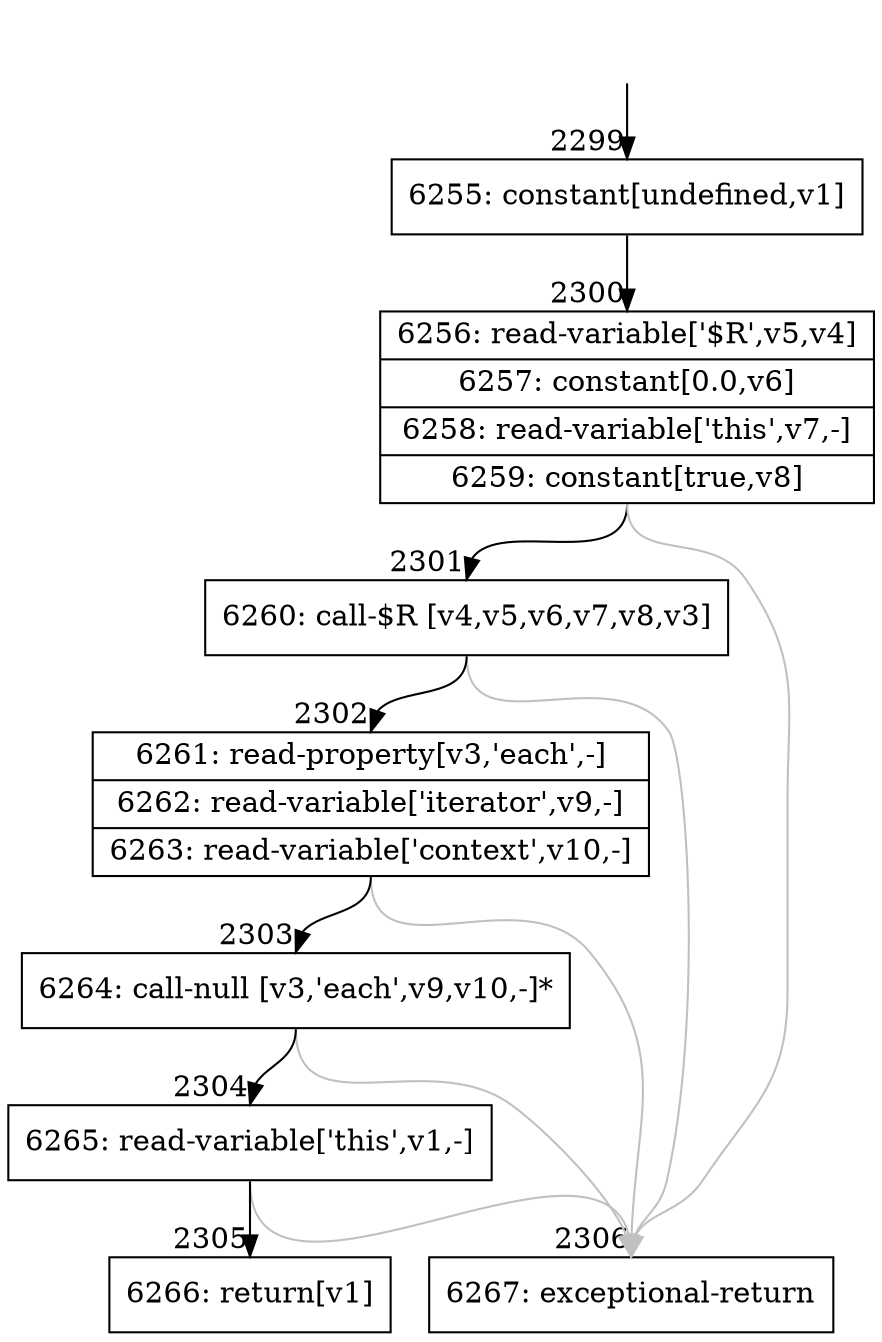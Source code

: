 digraph {
rankdir="TD"
BB_entry208[shape=none,label=""];
BB_entry208 -> BB2299 [tailport=s, headport=n, headlabel="    2299"]
BB2299 [shape=record label="{6255: constant[undefined,v1]}" ] 
BB2299 -> BB2300 [tailport=s, headport=n, headlabel="      2300"]
BB2300 [shape=record label="{6256: read-variable['$R',v5,v4]|6257: constant[0.0,v6]|6258: read-variable['this',v7,-]|6259: constant[true,v8]}" ] 
BB2300 -> BB2301 [tailport=s, headport=n, headlabel="      2301"]
BB2300 -> BB2306 [tailport=s, headport=n, color=gray, headlabel="      2306"]
BB2301 [shape=record label="{6260: call-$R [v4,v5,v6,v7,v8,v3]}" ] 
BB2301 -> BB2302 [tailport=s, headport=n, headlabel="      2302"]
BB2301 -> BB2306 [tailport=s, headport=n, color=gray]
BB2302 [shape=record label="{6261: read-property[v3,'each',-]|6262: read-variable['iterator',v9,-]|6263: read-variable['context',v10,-]}" ] 
BB2302 -> BB2303 [tailport=s, headport=n, headlabel="      2303"]
BB2302 -> BB2306 [tailport=s, headport=n, color=gray]
BB2303 [shape=record label="{6264: call-null [v3,'each',v9,v10,-]*}" ] 
BB2303 -> BB2304 [tailport=s, headport=n, headlabel="      2304"]
BB2303 -> BB2306 [tailport=s, headport=n, color=gray]
BB2304 [shape=record label="{6265: read-variable['this',v1,-]}" ] 
BB2304 -> BB2305 [tailport=s, headport=n, headlabel="      2305"]
BB2304 -> BB2306 [tailport=s, headport=n, color=gray]
BB2305 [shape=record label="{6266: return[v1]}" ] 
BB2306 [shape=record label="{6267: exceptional-return}" ] 
//#$~ 1551
}
